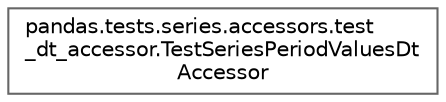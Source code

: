 digraph "Graphical Class Hierarchy"
{
 // LATEX_PDF_SIZE
  bgcolor="transparent";
  edge [fontname=Helvetica,fontsize=10,labelfontname=Helvetica,labelfontsize=10];
  node [fontname=Helvetica,fontsize=10,shape=box,height=0.2,width=0.4];
  rankdir="LR";
  Node0 [id="Node000000",label="pandas.tests.series.accessors.test\l_dt_accessor.TestSeriesPeriodValuesDt\lAccessor",height=0.2,width=0.4,color="grey40", fillcolor="white", style="filled",URL="$d8/d6f/classpandas_1_1tests_1_1series_1_1accessors_1_1test__dt__accessor_1_1TestSeriesPeriodValuesDtAccessor.html",tooltip=" "];
}
